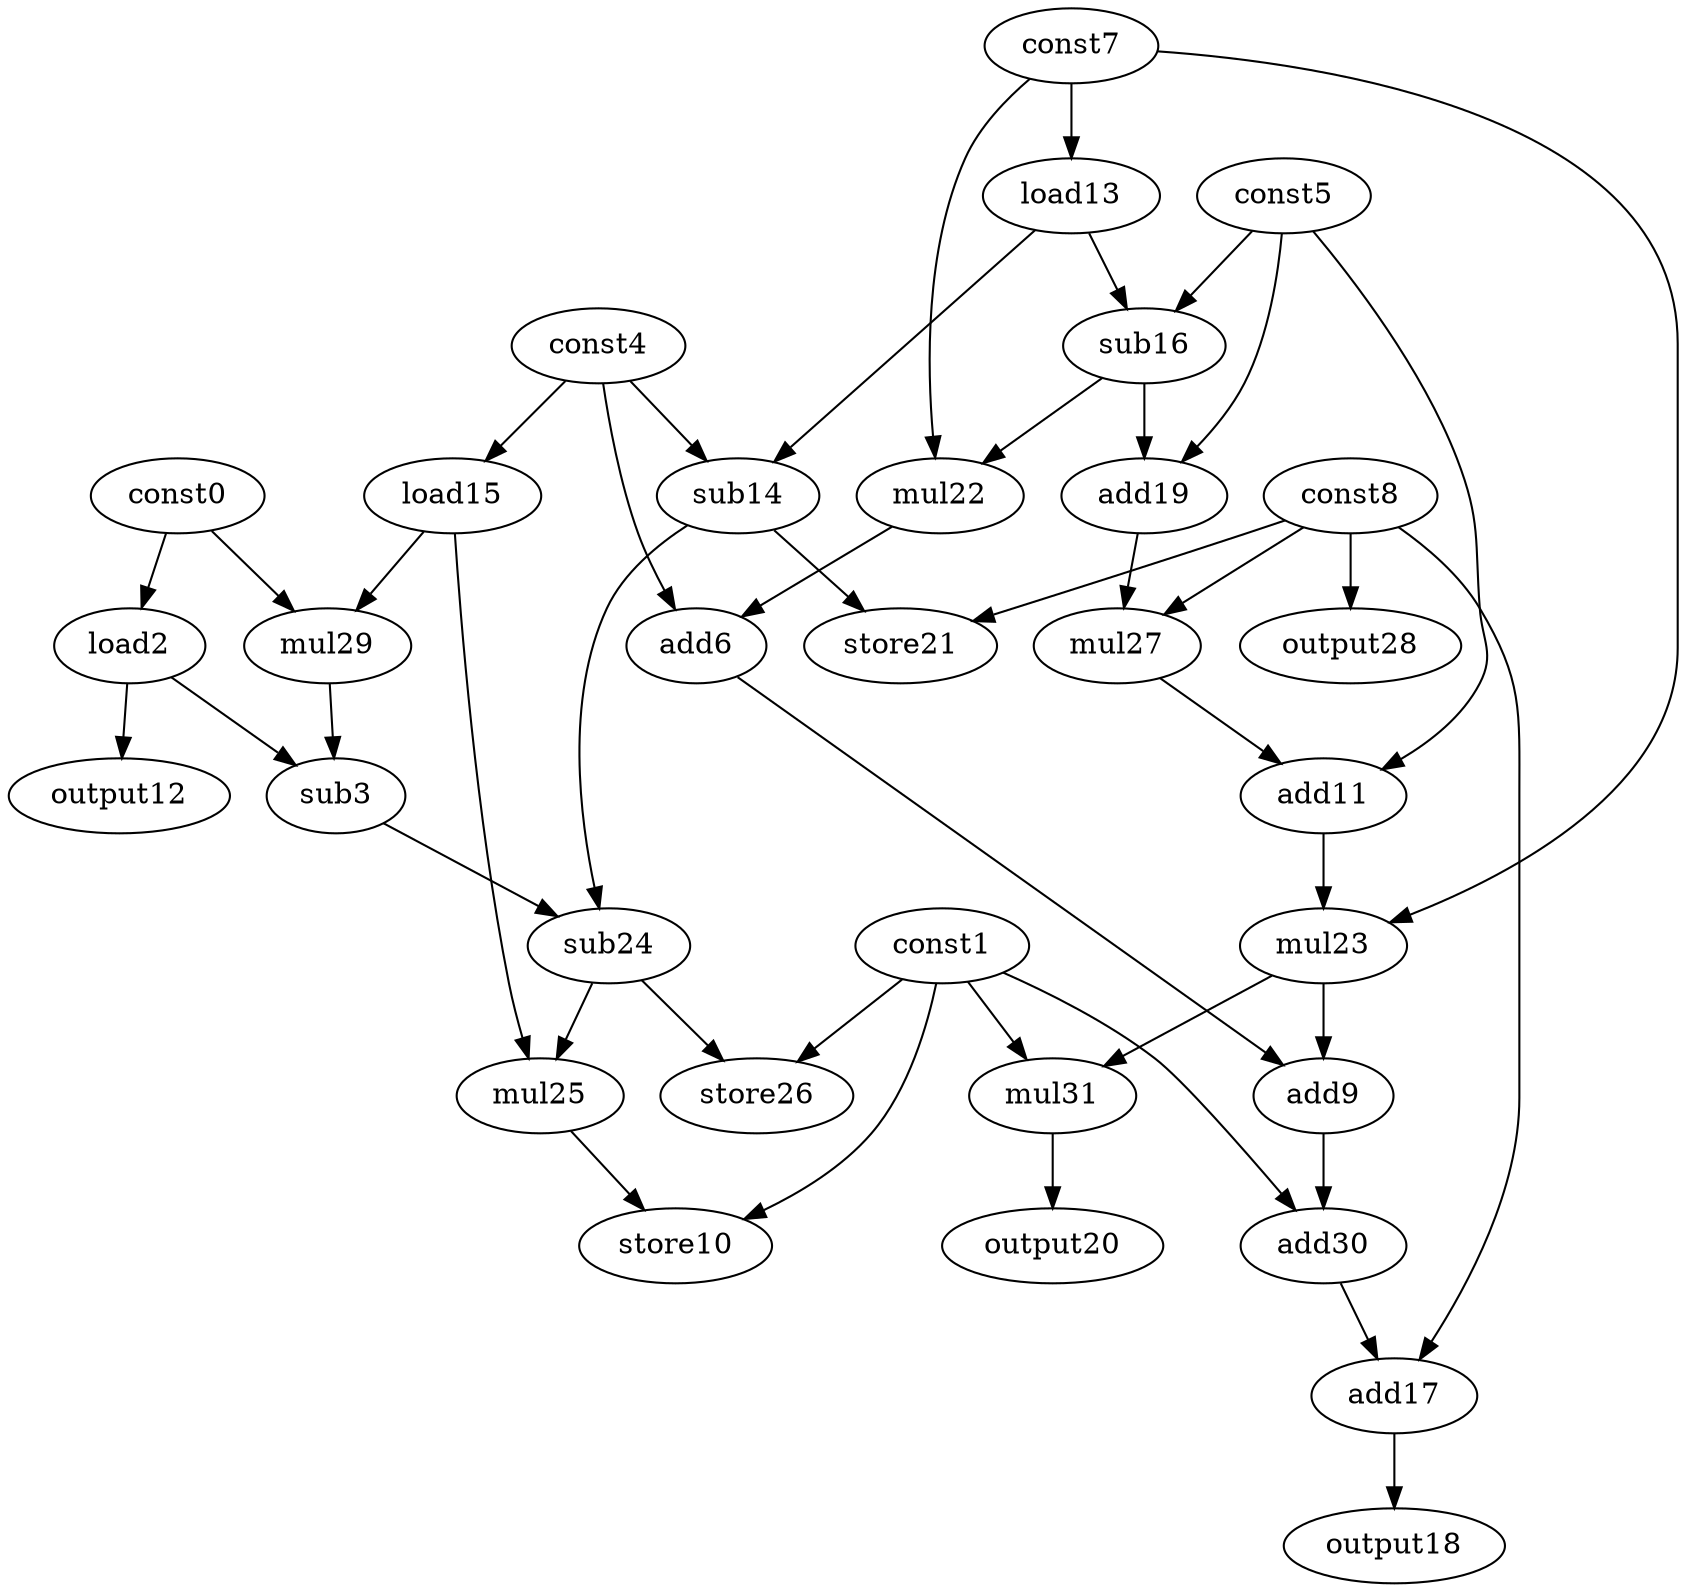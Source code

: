 digraph G { 
const0[opcode=const]; 
const1[opcode=const]; 
load2[opcode=load]; 
sub3[opcode=sub]; 
const4[opcode=const]; 
const5[opcode=const]; 
add6[opcode=add]; 
const7[opcode=const]; 
const8[opcode=const]; 
add9[opcode=add]; 
store10[opcode=store]; 
add11[opcode=add]; 
output12[opcode=output]; 
load13[opcode=load]; 
sub14[opcode=sub]; 
load15[opcode=load]; 
sub16[opcode=sub]; 
add17[opcode=add]; 
output18[opcode=output]; 
add19[opcode=add]; 
output20[opcode=output]; 
store21[opcode=store]; 
mul22[opcode=mul]; 
mul23[opcode=mul]; 
sub24[opcode=sub]; 
mul25[opcode=mul]; 
store26[opcode=store]; 
mul27[opcode=mul]; 
output28[opcode=output]; 
mul29[opcode=mul]; 
add30[opcode=add]; 
mul31[opcode=mul]; 
const0->load2[operand=0];
const7->load13[operand=0];
const4->load15[operand=0];
const8->output28[operand=0];
load2->output12[operand=0];
const4->sub14[operand=0];
load13->sub14[operand=1];
const5->sub16[operand=0];
load13->sub16[operand=1];
const0->mul29[operand=0];
load15->mul29[operand=1];
load2->sub3[operand=0];
mul29->sub3[operand=1];
sub16->add19[operand=0];
const5->add19[operand=1];
const8->store21[operand=0];
sub14->store21[operand=1];
sub16->mul22[operand=0];
const7->mul22[operand=1];
const4->add6[operand=0];
mul22->add6[operand=1];
sub3->sub24[operand=0];
sub14->sub24[operand=1];
const8->mul27[operand=0];
add19->mul27[operand=1];
mul27->add11[operand=0];
const5->add11[operand=1];
sub24->mul25[operand=0];
load15->mul25[operand=1];
sub24->store26[operand=0];
const1->store26[operand=1];
mul25->store10[operand=0];
const1->store10[operand=1];
add11->mul23[operand=0];
const7->mul23[operand=1];
add6->add9[operand=0];
mul23->add9[operand=1];
const1->mul31[operand=0];
mul23->mul31[operand=1];
mul31->output20[operand=0];
add9->add30[operand=0];
const1->add30[operand=1];
const8->add17[operand=0];
add30->add17[operand=1];
add17->output18[operand=0];
}
